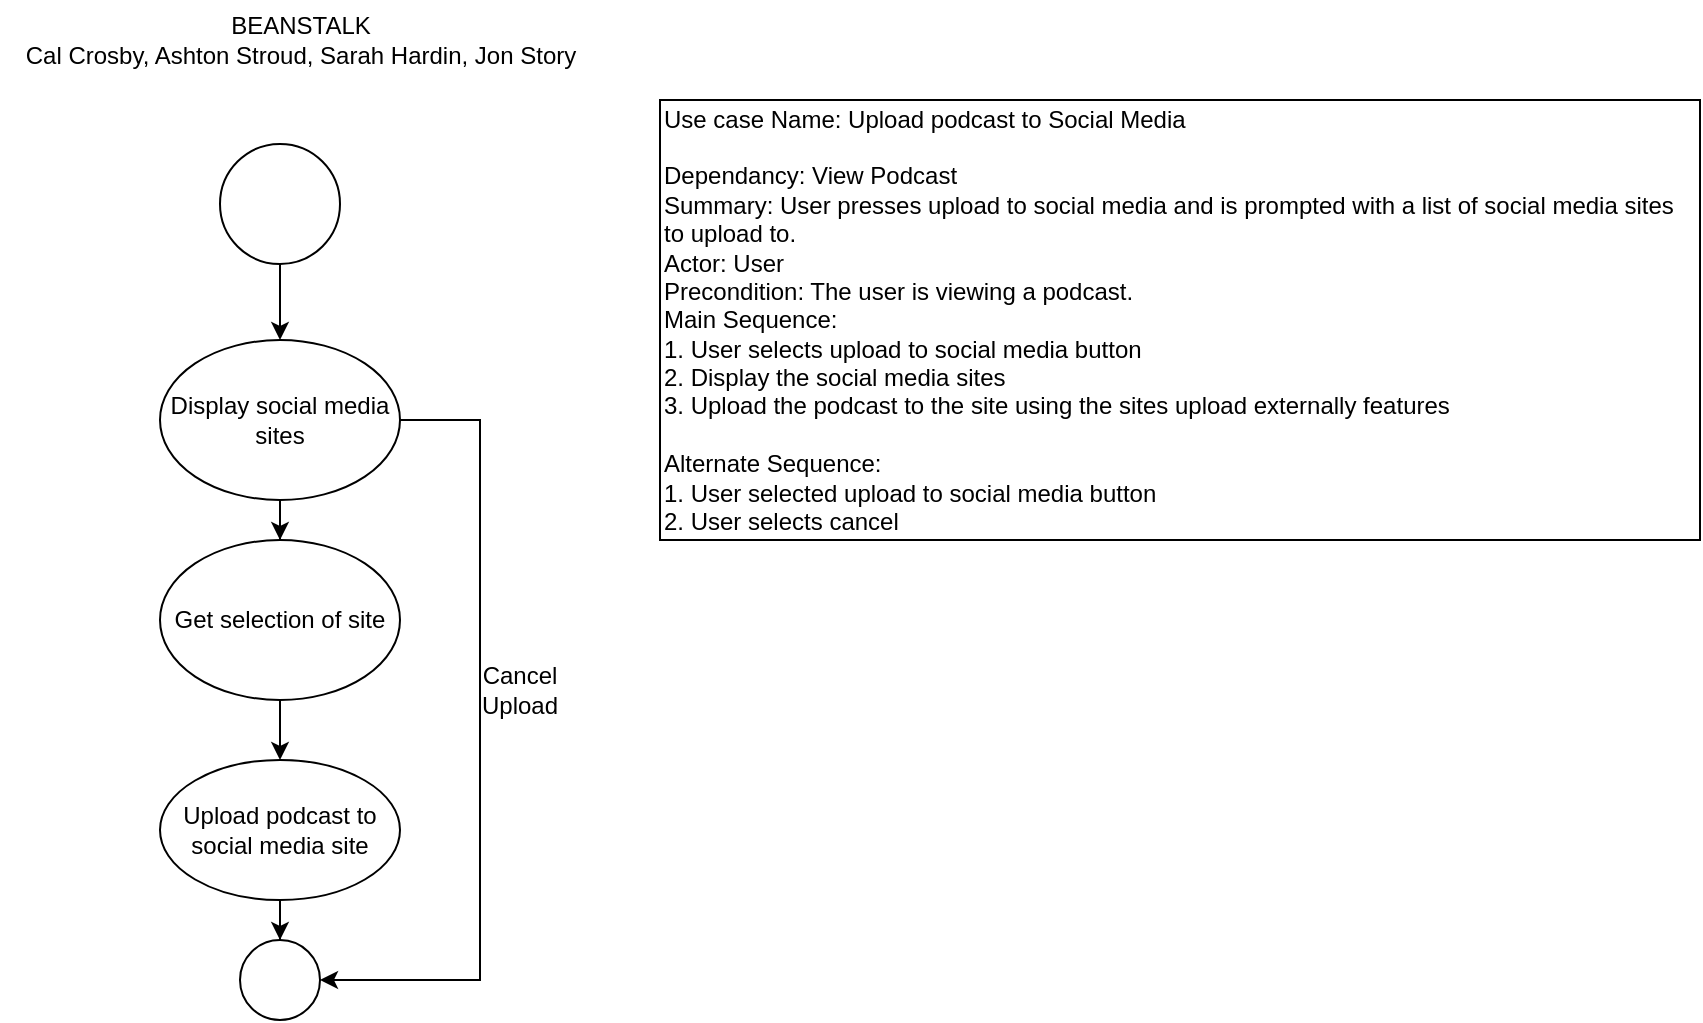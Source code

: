 <mxfile version="21.6.8" type="device">
  <diagram name="Page-1" id="_-8cIRWS82OEVBBdzaTl">
    <mxGraphModel dx="1434" dy="956" grid="1" gridSize="10" guides="1" tooltips="1" connect="1" arrows="1" fold="1" page="1" pageScale="1" pageWidth="850" pageHeight="1100" math="0" shadow="0">
      <root>
        <mxCell id="0" />
        <mxCell id="1" parent="0" />
        <mxCell id="N5hCYDEHvf6Lj0Gqp9XK-1" value="" style="ellipse;whiteSpace=wrap;html=1;" parent="1" vertex="1">
          <mxGeometry x="110" y="122" width="60" height="60" as="geometry" />
        </mxCell>
        <mxCell id="klG7IYDjFdXkR-O1vyBC-1" style="edgeStyle=orthogonalEdgeStyle;rounded=0;orthogonalLoop=1;jettySize=auto;html=1;exitX=0.5;exitY=1;exitDx=0;exitDy=0;" parent="1" source="N5hCYDEHvf6Lj0Gqp9XK-1" target="N5hCYDEHvf6Lj0Gqp9XK-4" edge="1">
          <mxGeometry relative="1" as="geometry">
            <mxPoint x="140" y="212" as="targetPoint" />
            <mxPoint x="140" y="172.0" as="sourcePoint" />
          </mxGeometry>
        </mxCell>
        <mxCell id="zpk-Gnx8AWlZMlz8n8Sq-3" style="edgeStyle=orthogonalEdgeStyle;rounded=0;orthogonalLoop=1;jettySize=auto;html=1;" parent="1" source="N5hCYDEHvf6Lj0Gqp9XK-4" target="zpk-Gnx8AWlZMlz8n8Sq-2" edge="1">
          <mxGeometry relative="1" as="geometry" />
        </mxCell>
        <mxCell id="N5hCYDEHvf6Lj0Gqp9XK-4" value="Display social media sites" style="ellipse;whiteSpace=wrap;html=1;" parent="1" vertex="1">
          <mxGeometry x="80" y="220" width="120" height="80" as="geometry" />
        </mxCell>
        <mxCell id="klG7IYDjFdXkR-O1vyBC-7" style="edgeStyle=orthogonalEdgeStyle;rounded=0;orthogonalLoop=1;jettySize=auto;html=1;" parent="1" source="klG7IYDjFdXkR-O1vyBC-6" target="klG7IYDjFdXkR-O1vyBC-8" edge="1">
          <mxGeometry relative="1" as="geometry">
            <mxPoint x="140" y="582" as="targetPoint" />
          </mxGeometry>
        </mxCell>
        <mxCell id="klG7IYDjFdXkR-O1vyBC-6" value="Upload podcast to social media site" style="ellipse;whiteSpace=wrap;html=1;" parent="1" vertex="1">
          <mxGeometry x="80" y="430" width="120" height="70" as="geometry" />
        </mxCell>
        <mxCell id="klG7IYDjFdXkR-O1vyBC-8" value="" style="ellipse;whiteSpace=wrap;html=1;aspect=fixed;" parent="1" vertex="1">
          <mxGeometry x="120" y="520" width="40" height="40" as="geometry" />
        </mxCell>
        <mxCell id="zpk-Gnx8AWlZMlz8n8Sq-4" style="edgeStyle=orthogonalEdgeStyle;rounded=0;orthogonalLoop=1;jettySize=auto;html=1;" parent="1" source="zpk-Gnx8AWlZMlz8n8Sq-2" target="klG7IYDjFdXkR-O1vyBC-6" edge="1">
          <mxGeometry relative="1" as="geometry" />
        </mxCell>
        <mxCell id="zpk-Gnx8AWlZMlz8n8Sq-2" value="Get selection of site" style="ellipse;whiteSpace=wrap;html=1;" parent="1" vertex="1">
          <mxGeometry x="80" y="320" width="120" height="80" as="geometry" />
        </mxCell>
        <mxCell id="zpk-Gnx8AWlZMlz8n8Sq-5" value="Use case Name: Upload podcast to Social Media&lt;br&gt;&lt;br style=&quot;border-color: var(--border-color);&quot;&gt;&lt;span style=&quot;&quot;&gt;Dependancy: View Podcast&lt;/span&gt;&lt;br style=&quot;border-color: var(--border-color);&quot;&gt;&lt;span style=&quot;&quot;&gt;Summary: User presses upload to social media and is prompted with a list of social media sites to upload to.&lt;/span&gt;&lt;br style=&quot;border-color: var(--border-color);&quot;&gt;&lt;span style=&quot;&quot;&gt;Actor: User&lt;/span&gt;&lt;br style=&quot;border-color: var(--border-color);&quot;&gt;&lt;span style=&quot;&quot;&gt;Precondition: The user is viewing a podcast.&lt;/span&gt;&lt;br style=&quot;border-color: var(--border-color);&quot;&gt;&lt;span style=&quot;&quot;&gt;Main Sequence:&lt;/span&gt;&lt;br style=&quot;border-color: var(--border-color);&quot;&gt;&lt;span style=&quot;&quot;&gt;1. User selects upload to social media button&lt;/span&gt;&lt;br style=&quot;border-color: var(--border-color);&quot;&gt;&lt;span style=&quot;&quot;&gt;2. Display the social media sites&lt;/span&gt;&lt;br style=&quot;border-color: var(--border-color);&quot;&gt;&lt;div style=&quot;&quot;&gt;&lt;span style=&quot;background-color: initial;&quot;&gt;3. Upload the podcast to the site using the sites upload externally features&lt;/span&gt;&lt;/div&gt;&lt;div style=&quot;&quot;&gt;&lt;span style=&quot;background-color: initial;&quot;&gt;&lt;br&gt;&lt;/span&gt;&lt;/div&gt;&lt;div style=&quot;&quot;&gt;&lt;span style=&quot;background-color: initial;&quot;&gt;Alternate Sequence:&lt;br&gt;1. User selected upload to social media button&lt;/span&gt;&lt;/div&gt;&lt;div style=&quot;&quot;&gt;&lt;span style=&quot;background-color: initial;&quot;&gt;2. User selects cancel&lt;/span&gt;&lt;/div&gt;" style="rounded=0;whiteSpace=wrap;html=1;align=left;" parent="1" vertex="1">
          <mxGeometry x="330" y="100" width="520" height="220" as="geometry" />
        </mxCell>
        <mxCell id="zpk-Gnx8AWlZMlz8n8Sq-7" value="" style="endArrow=classic;html=1;rounded=0;exitX=1;exitY=0.5;exitDx=0;exitDy=0;entryX=1;entryY=0.5;entryDx=0;entryDy=0;" parent="1" source="N5hCYDEHvf6Lj0Gqp9XK-4" target="klG7IYDjFdXkR-O1vyBC-8" edge="1">
          <mxGeometry width="50" height="50" relative="1" as="geometry">
            <mxPoint x="260" y="300" as="sourcePoint" />
            <mxPoint x="240" y="540" as="targetPoint" />
            <Array as="points">
              <mxPoint x="240" y="260" />
              <mxPoint x="240" y="540" />
            </Array>
          </mxGeometry>
        </mxCell>
        <mxCell id="zpk-Gnx8AWlZMlz8n8Sq-10" value="Cancel Upload" style="text;html=1;strokeColor=none;fillColor=none;align=center;verticalAlign=middle;whiteSpace=wrap;rounded=0;" parent="1" vertex="1">
          <mxGeometry x="220" y="380" width="80" height="30" as="geometry" />
        </mxCell>
        <mxCell id="T6xMvAuLhtj0VzOBD7iR-1" value="BEANSTALK&lt;br&gt;Cal Crosby, Ashton Stroud, Sarah Hardin, Jon Story" style="text;html=1;align=center;verticalAlign=middle;resizable=0;points=[];autosize=1;strokeColor=none;fillColor=none;" vertex="1" parent="1">
          <mxGeometry y="50" width="300" height="40" as="geometry" />
        </mxCell>
      </root>
    </mxGraphModel>
  </diagram>
</mxfile>
